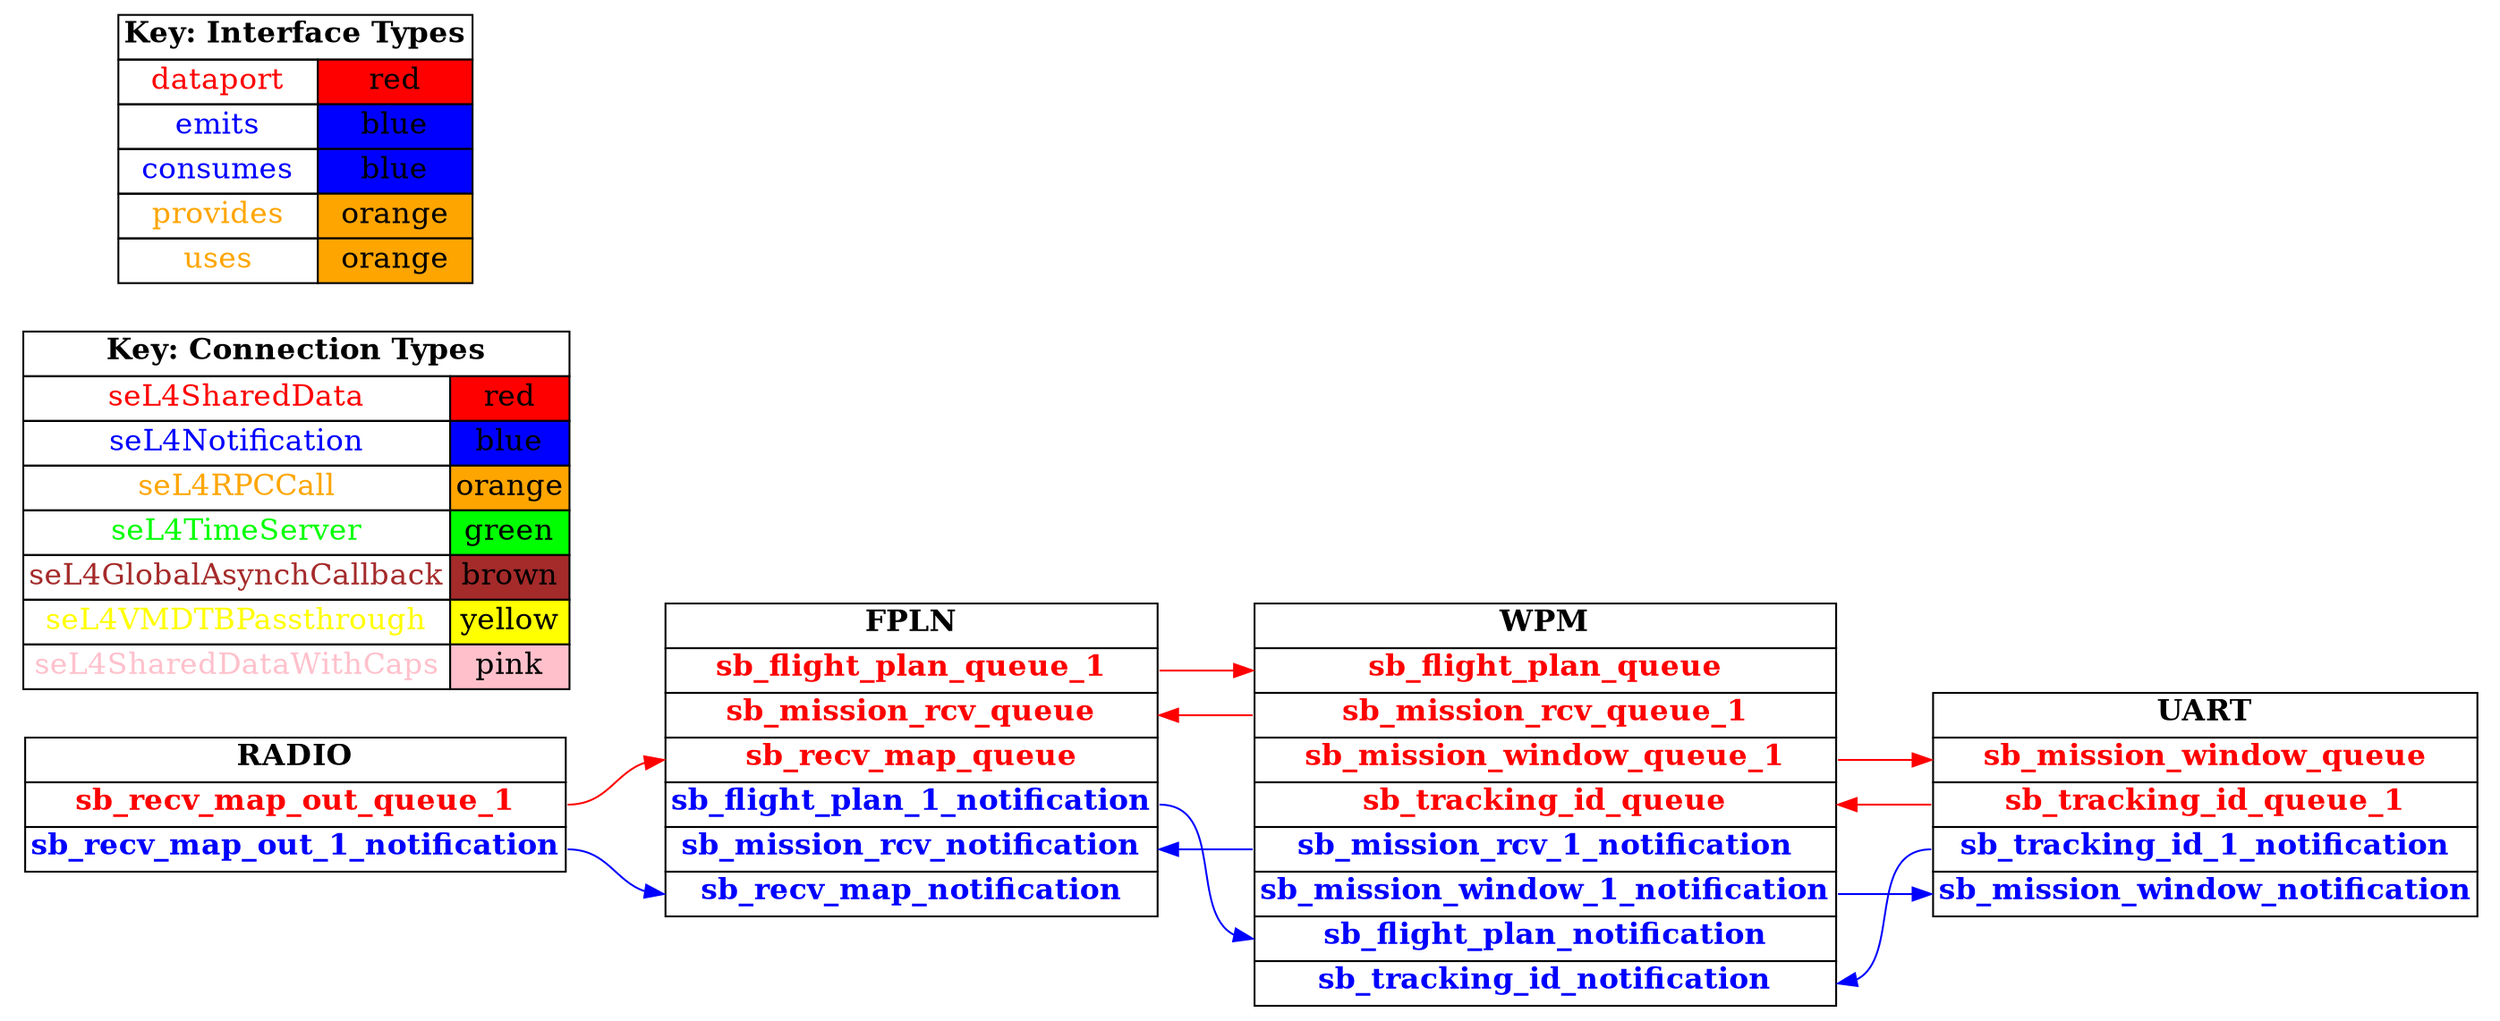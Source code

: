 digraph g {
graph [
  overlap = false,
  rankdir = "LR"
];
node [
  fontsize = "16",
  shape = "ellipse"
];
edge [
];

RADIO [
  label=<
    <TABLE BORDER="0" CELLBORDER="1" CELLSPACING="0">
      <TR><TD><B>RADIO</B></TD></TR>
      <TR><TD PORT="sb_recv_map_out_queue_1"><FONT COLOR="red"><B>sb_recv_map_out_queue_1</B></FONT></TD></TR>
      <TR><TD PORT="sb_recv_map_out_1_notification"><FONT COLOR="blue"><B>sb_recv_map_out_1_notification</B></FONT></TD></TR>"
    </TABLE>
  >
  shape=plaintext
];

FPLN [
  label=<
    <TABLE BORDER="0" CELLBORDER="1" CELLSPACING="0">
      <TR><TD><B>FPLN</B></TD></TR>
      <TR><TD PORT="sb_flight_plan_queue_1"><FONT COLOR="red"><B>sb_flight_plan_queue_1</B></FONT></TD></TR>
      <TR><TD PORT="sb_mission_rcv_queue"><FONT COLOR="red"><B>sb_mission_rcv_queue</B></FONT></TD></TR>
      <TR><TD PORT="sb_recv_map_queue"><FONT COLOR="red"><B>sb_recv_map_queue</B></FONT></TD></TR>
      <TR><TD PORT="sb_flight_plan_1_notification"><FONT COLOR="blue"><B>sb_flight_plan_1_notification</B></FONT></TD></TR>
      <TR><TD PORT="sb_mission_rcv_notification"><FONT COLOR="blue"><B>sb_mission_rcv_notification</B></FONT></TD></TR>
      <TR><TD PORT="sb_recv_map_notification"><FONT COLOR="blue"><B>sb_recv_map_notification</B></FONT></TD></TR>"
    </TABLE>
  >
  shape=plaintext
];

WPM [
  label=<
    <TABLE BORDER="0" CELLBORDER="1" CELLSPACING="0">
      <TR><TD><B>WPM</B></TD></TR>
      <TR><TD PORT="sb_flight_plan_queue"><FONT COLOR="red"><B>sb_flight_plan_queue</B></FONT></TD></TR>
      <TR><TD PORT="sb_mission_rcv_queue_1"><FONT COLOR="red"><B>sb_mission_rcv_queue_1</B></FONT></TD></TR>
      <TR><TD PORT="sb_mission_window_queue_1"><FONT COLOR="red"><B>sb_mission_window_queue_1</B></FONT></TD></TR>
      <TR><TD PORT="sb_tracking_id_queue"><FONT COLOR="red"><B>sb_tracking_id_queue</B></FONT></TD></TR>
      <TR><TD PORT="sb_mission_rcv_1_notification"><FONT COLOR="blue"><B>sb_mission_rcv_1_notification</B></FONT></TD></TR>
      <TR><TD PORT="sb_mission_window_1_notification"><FONT COLOR="blue"><B>sb_mission_window_1_notification</B></FONT></TD></TR>
      <TR><TD PORT="sb_flight_plan_notification"><FONT COLOR="blue"><B>sb_flight_plan_notification</B></FONT></TD></TR>
      <TR><TD PORT="sb_tracking_id_notification"><FONT COLOR="blue"><B>sb_tracking_id_notification</B></FONT></TD></TR>"
    </TABLE>
  >
  shape=plaintext
];

UART [
  label=<
    <TABLE BORDER="0" CELLBORDER="1" CELLSPACING="0">
      <TR><TD><B>UART</B></TD></TR>
      <TR><TD PORT="sb_mission_window_queue"><FONT COLOR="red"><B>sb_mission_window_queue</B></FONT></TD></TR>
      <TR><TD PORT="sb_tracking_id_queue_1"><FONT COLOR="red"><B>sb_tracking_id_queue_1</B></FONT></TD></TR>
      <TR><TD PORT="sb_tracking_id_1_notification"><FONT COLOR="blue"><B>sb_tracking_id_1_notification</B></FONT></TD></TR>
      <TR><TD PORT="sb_mission_window_notification"><FONT COLOR="blue"><B>sb_mission_window_notification</B></FONT></TD></TR>"
    </TABLE>
  >
  shape=plaintext
];

connectiontypekey [
  label=<
   <TABLE BORDER="0" CELLBORDER="1" CELLSPACING="0">
     <TR><TD COLSPAN="2"><B>Key: Connection Types</B></TD></TR>
     <TR><TD><FONT COLOR="red">seL4SharedData</FONT></TD><TD BGCOLOR="red">red</TD></TR>
     <TR><TD><FONT COLOR="blue">seL4Notification</FONT></TD><TD BGCOLOR="blue">blue</TD></TR>
     <TR><TD><FONT COLOR="orange">seL4RPCCall</FONT></TD><TD BGCOLOR="orange">orange</TD></TR>
     <TR><TD><FONT COLOR="green">seL4TimeServer</FONT></TD><TD BGCOLOR="green">green</TD></TR>
     <TR><TD><FONT COLOR="brown">seL4GlobalAsynchCallback</FONT></TD><TD BGCOLOR="brown">brown</TD></TR>
     <TR><TD><FONT COLOR="yellow">seL4VMDTBPassthrough</FONT></TD><TD BGCOLOR="yellow">yellow</TD></TR>
     <TR><TD><FONT COLOR="pink">seL4SharedDataWithCaps</FONT></TD><TD BGCOLOR="pink">pink</TD></TR>
   </TABLE>
  >
  shape=plaintext
];

interfacetypekey [
  label=<
   <TABLE BORDER="0" CELLBORDER="1" CELLSPACING="0">
     <TR><TD COLSPAN="2"><B>Key: Interface Types</B></TD></TR>
     <TR><TD><FONT COLOR="red">dataport</FONT></TD><TD BGCOLOR="red">red</TD></TR>
     <TR><TD><FONT COLOR="blue">emits</FONT></TD><TD BGCOLOR="blue">blue</TD></TR>
     <TR><TD><FONT COLOR="blue">consumes</FONT></TD><TD BGCOLOR="blue">blue</TD></TR>
     <TR><TD><FONT COLOR="orange">provides</FONT></TD><TD BGCOLOR="orange">orange</TD></TR>
     <TR><TD><FONT COLOR="orange">uses</FONT></TD><TD BGCOLOR="orange">orange</TD></TR>
   </TABLE>
  >
  shape=plaintext
];

"RADIO":sb_recv_map_out_1_notification -> "FPLN":sb_recv_map_notification [
  color="blue"
  //label = "seL4Notification"
  id = conn1

];

"RADIO":sb_recv_map_out_queue_1 -> "FPLN":sb_recv_map_queue [
  color="red"
  //label = "seL4SharedData"
  id = conn2

];

"FPLN":sb_flight_plan_1_notification -> "WPM":sb_flight_plan_notification [
  color="blue"
  //label = "seL4Notification"
  id = conn3

];

"FPLN":sb_flight_plan_queue_1 -> "WPM":sb_flight_plan_queue [
  color="red"
  //label = "seL4SharedData"
  id = conn4

];

"WPM":sb_mission_rcv_1_notification -> "FPLN":sb_mission_rcv_notification [
  color="blue"
  //label = "seL4Notification"
  id = conn5

];

"WPM":sb_mission_rcv_queue_1 -> "FPLN":sb_mission_rcv_queue [
  color="red"
  //label = "seL4SharedData"
  id = conn6

];

"WPM":sb_mission_window_1_notification -> "UART":sb_mission_window_notification [
  color="blue"
  //label = "seL4Notification"
  id = conn7

];

"WPM":sb_mission_window_queue_1 -> "UART":sb_mission_window_queue [
  color="red"
  //label = "seL4SharedData"
  id = conn8

];

"UART":sb_tracking_id_1_notification -> "WPM":sb_tracking_id_notification [
  color="blue"
  //label = "seL4Notification"
  id = conn9

];

"UART":sb_tracking_id_queue_1 -> "WPM":sb_tracking_id_queue [
  color="red"
  //label = "seL4SharedData"
  id = conn10

];

}